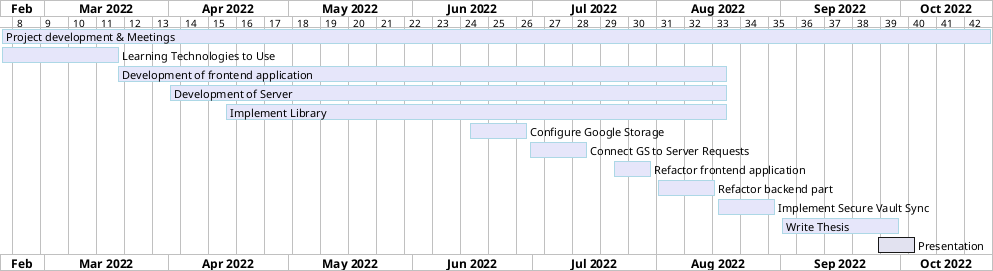 @startgantt GantDiagram
printscale weekly
Project starts the 18th of february 2022
[Project development & Meetings] as [TASK1] starts 2022-02-18
[Learning Technologies to Use] as [TASK2] starts 2022-02-18
[Development of frontend application] as [TASK3] starts 2022-03-19
[Development of Server] as [TASK4] starts 2022-04-01
[Implement Library] as [TASK7] starts 2022-04-15
[Configure Google Storage] as [TASK5] starts 2022-06-15
[Connect GS to Server Requests] as [TASK6] starts 2022-06-30
[Refactor frontend application] as [TASK8] starts 2022-07-21
[Refactor backend part] as [TASK9] starts 2022-08-01
[Implement Secure Vault Sync] as [TASK10] starts 2022-08-16
[Write Thesis] as [TASK11] starts 2022-09-01
[Presentation] as [TASK12] starts 2022-09-25

[TASK1] lasts 248 days
[TASK2] lasts 30 days
[TASK3] lasts 153 days
[TASK4] lasts 140 days
[TASK5] lasts 15 days
[TASK6] lasts 15 days
[TASK7] lasts 126 days
[TASK8] lasts 10 days
[TASK9] lasts 15 days
[TASK10] lasts 15 days
[TASK11] lasts 30 days
[TASK12] lasts 10 days

[TASK1] is colored in Lavender/LightBlue
[TASK2] is colored in Lavender/LightBlue
[TASK3] is colored in Lavender/LightBlue
[TASK4] is colored in Lavender/LightBlue
[TASK5] is colored in Lavender/LightBlue
[TASK6] is colored in Lavender/LightBlue
[TASK7] is colored in Lavender/LightBlue
[TASK8] is colored in Lavender/LightBlue
[TASK9] is colored in Lavender/LightBlue
[TASK10] is colored in Lavender/LightBlue
[TASK11] is colored in Lavender/LightBlue

@endgantt